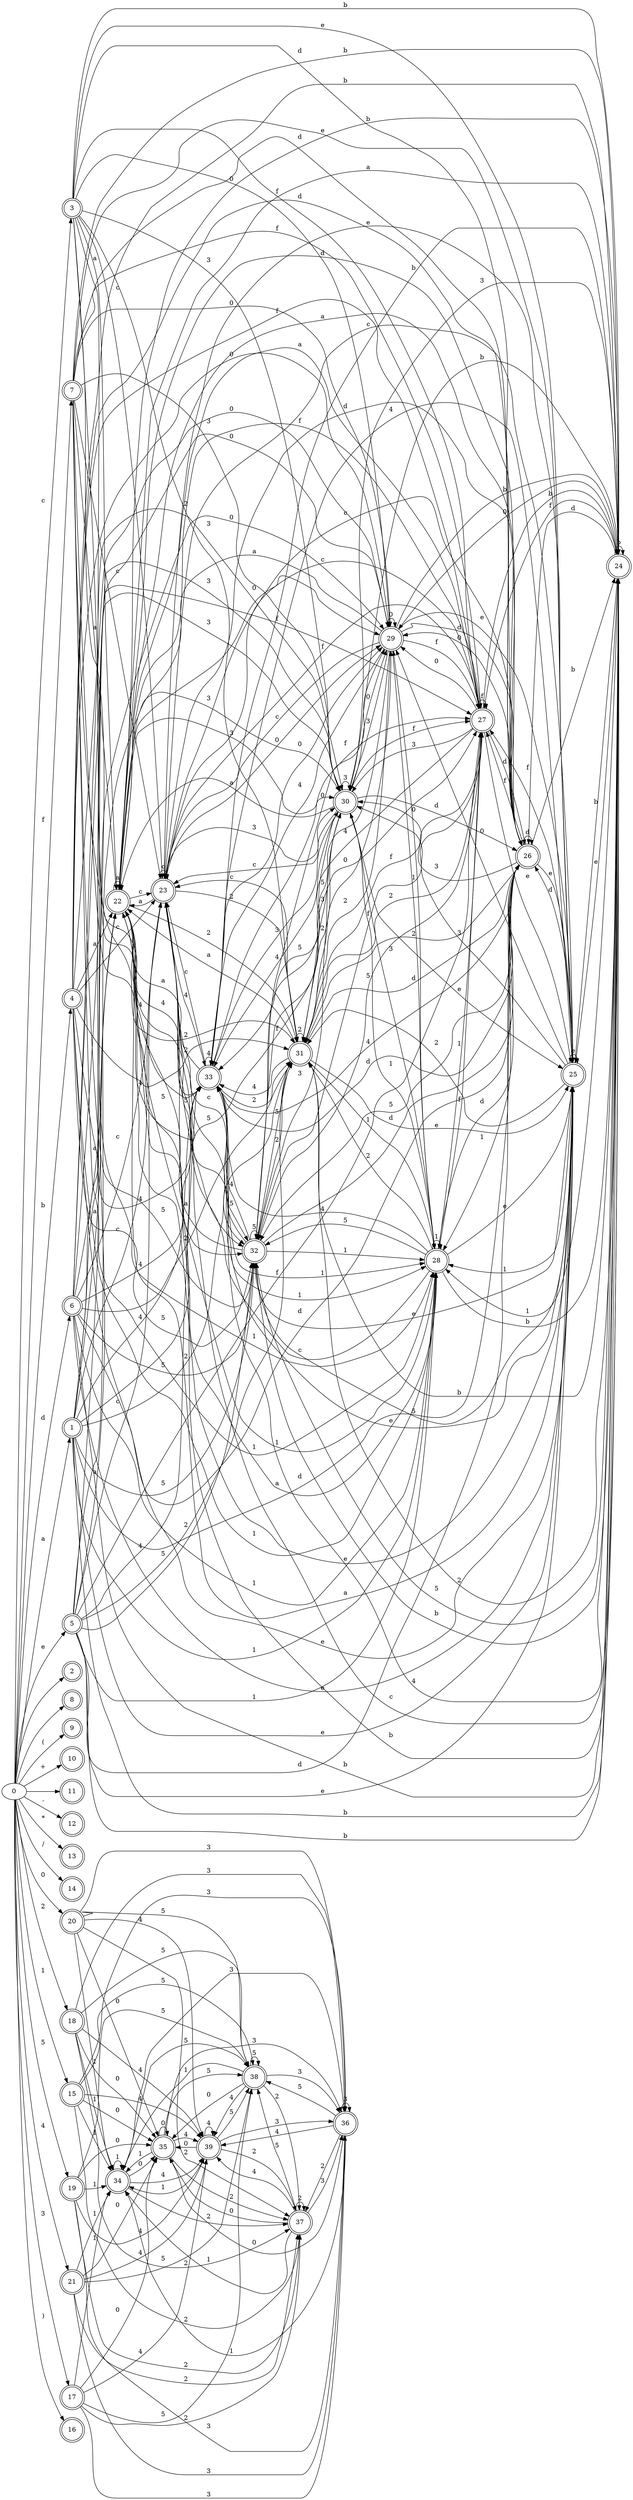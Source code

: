 digraph regex_dfa{
rankdir=LR;
	0 [label=0]
	0-> 1 [label="a"]
	0-> 2 [label=" "]
	0-> 3 [label="c"]
	0-> 4 [label="b"]
	0-> 5 [label="e"]
	0-> 6 [label="d"]
	0-> 7 [label="f"]
	0-> 8 [label="	"]
	0-> 9 [label="("]
	0-> 10 [label="+"]
	0-> 11 [label="
"]
	0-> 12 [label="-"]
	0-> 13 [label="*"]
	0-> 14 [label="/"]
	0-> 15 [label="1"]
	0-> 16 [label=")"]
	0-> 17 [label="3"]
	0-> 18 [label="2"]
	0-> 19 [label="5"]
	0-> 20 [label="0"]
	0-> 21 [label="4"]
	 1 [label="1", shape=doublecircle]
	1-> 22 [label="a"]
	1-> 23 [label="c"]
	1-> 24 [label="b"]
	1-> 25 [label="e"]
	1-> 26 [label="d"]
	1-> 27 [label="f"]
	1-> 28 [label="1"]
	1-> 29 [label="0"]
	1-> 30 [label="3"]
	1-> 31 [label="2"]
	1-> 32 [label="5"]
	1-> 33 [label="4"]
	 2 [label="2", shape=doublecircle]
	 3 [label="3", shape=doublecircle]
	3-> 22 [label="a"]
	3-> 23 [label="c"]
	3-> 24 [label="b"]
	3-> 25 [label="e"]
	3-> 26 [label="d"]
	3-> 27 [label="f"]
	3-> 28 [label="1"]
	3-> 29 [label="0"]
	3-> 30 [label="3"]
	3-> 31 [label="2"]
	3-> 32 [label="5"]
	3-> 33 [label="4"]
	 4 [label="4", shape=doublecircle]
	4-> 22 [label="a"]
	4-> 23 [label="c"]
	4-> 24 [label="b"]
	4-> 25 [label="e"]
	4-> 26 [label="d"]
	4-> 27 [label="f"]
	4-> 28 [label="1"]
	4-> 29 [label="0"]
	4-> 30 [label="3"]
	4-> 31 [label="2"]
	4-> 32 [label="5"]
	4-> 33 [label="4"]
	 5 [label="5", shape=doublecircle]
	5-> 22 [label="a"]
	5-> 23 [label="c"]
	5-> 24 [label="b"]
	5-> 25 [label="e"]
	5-> 26 [label="d"]
	5-> 27 [label="f"]
	5-> 28 [label="1"]
	5-> 29 [label="0"]
	5-> 30 [label="3"]
	5-> 31 [label="2"]
	5-> 32 [label="5"]
	5-> 33 [label="4"]
	 6 [label="6", shape=doublecircle]
	6-> 22 [label="a"]
	6-> 23 [label="c"]
	6-> 24 [label="b"]
	6-> 25 [label="e"]
	6-> 26 [label="d"]
	6-> 27 [label="f"]
	6-> 28 [label="1"]
	6-> 29 [label="0"]
	6-> 30 [label="3"]
	6-> 31 [label="2"]
	6-> 32 [label="5"]
	6-> 33 [label="4"]
	 7 [label="7", shape=doublecircle]
	7-> 22 [label="a"]
	7-> 23 [label="c"]
	7-> 24 [label="b"]
	7-> 25 [label="e"]
	7-> 26 [label="d"]
	7-> 27 [label="f"]
	7-> 28 [label="1"]
	7-> 29 [label="0"]
	7-> 30 [label="3"]
	7-> 31 [label="2"]
	7-> 32 [label="5"]
	7-> 33 [label="4"]
	 8 [label="8", shape=doublecircle]
	 9 [label="9", shape=doublecircle]
	 10 [label="10", shape=doublecircle]
	 11 [label="11", shape=doublecircle]
	 12 [label="12", shape=doublecircle]
	 13 [label="13", shape=doublecircle]
	 14 [label="14", shape=doublecircle]
	 15 [label="15", shape=doublecircle]
	15-> 34 [label="1"]
	15-> 35 [label="0"]
	15-> 36 [label="3"]
	15-> 37 [label="2"]
	15-> 38 [label="5"]
	15-> 39 [label="4"]
	 16 [label="16", shape=doublecircle]
	 17 [label="17", shape=doublecircle]
	17-> 34 [label="1"]
	17-> 35 [label="0"]
	17-> 36 [label="3"]
	17-> 37 [label="2"]
	17-> 38 [label="5"]
	17-> 39 [label="4"]
	 18 [label="18", shape=doublecircle]
	18-> 34 [label="1"]
	18-> 35 [label="0"]
	18-> 36 [label="3"]
	18-> 37 [label="2"]
	18-> 38 [label="5"]
	18-> 39 [label="4"]
	 19 [label="19", shape=doublecircle]
	19-> 34 [label="1"]
	19-> 35 [label="0"]
	19-> 36 [label="3"]
	19-> 37 [label="2"]
	19-> 38 [label="5"]
	19-> 39 [label="4"]
	 20 [label="20", shape=doublecircle]
	20-> 34 [label="1"]
	20-> 35 [label="0"]
	20-> 36 [label="3"]
	20-> 37 [label="2"]
	20-> 38 [label="5"]
	20-> 39 [label="4"]
	 21 [label="21", shape=doublecircle]
	21-> 34 [label="1"]
	21-> 35 [label="0"]
	21-> 36 [label="3"]
	21-> 37 [label="2"]
	21-> 38 [label="5"]
	21-> 39 [label="4"]
	 22 [label="22", shape=doublecircle]
	22-> 22 [label="a"]
	22-> 23 [label="c"]
	22-> 24 [label="b"]
	22-> 25 [label="e"]
	22-> 26 [label="d"]
	22-> 27 [label="f"]
	22-> 28 [label="1"]
	22-> 29 [label="0"]
	22-> 30 [label="3"]
	22-> 31 [label="2"]
	22-> 32 [label="5"]
	22-> 33 [label="4"]
	 23 [label="23", shape=doublecircle]
	23-> 22 [label="a"]
	23-> 23 [label="c"]
	23-> 24 [label="b"]
	23-> 25 [label="e"]
	23-> 26 [label="d"]
	23-> 27 [label="f"]
	23-> 28 [label="1"]
	23-> 29 [label="0"]
	23-> 30 [label="3"]
	23-> 31 [label="2"]
	23-> 32 [label="5"]
	23-> 33 [label="4"]
	 24 [label="24", shape=doublecircle]
	24-> 22 [label="a"]
	24-> 23 [label="c"]
	24-> 24 [label="b"]
	24-> 25 [label="e"]
	24-> 26 [label="d"]
	24-> 27 [label="f"]
	24-> 28 [label="1"]
	24-> 29 [label="0"]
	24-> 30 [label="3"]
	24-> 31 [label="2"]
	24-> 32 [label="5"]
	24-> 33 [label="4"]
	 25 [label="25", shape=doublecircle]
	25-> 22 [label="a"]
	25-> 23 [label="c"]
	25-> 24 [label="b"]
	25-> 25 [label="e"]
	25-> 26 [label="d"]
	25-> 27 [label="f"]
	25-> 28 [label="1"]
	25-> 29 [label="0"]
	25-> 30 [label="3"]
	25-> 31 [label="2"]
	25-> 32 [label="5"]
	25-> 33 [label="4"]
	 26 [label="26", shape=doublecircle]
	26-> 22 [label="a"]
	26-> 23 [label="c"]
	26-> 24 [label="b"]
	26-> 25 [label="e"]
	26-> 26 [label="d"]
	26-> 27 [label="f"]
	26-> 28 [label="1"]
	26-> 29 [label="0"]
	26-> 30 [label="3"]
	26-> 31 [label="2"]
	26-> 32 [label="5"]
	26-> 33 [label="4"]
	 27 [label="27", shape=doublecircle]
	27-> 22 [label="a"]
	27-> 23 [label="c"]
	27-> 24 [label="b"]
	27-> 25 [label="e"]
	27-> 26 [label="d"]
	27-> 27 [label="f"]
	27-> 28 [label="1"]
	27-> 29 [label="0"]
	27-> 30 [label="3"]
	27-> 31 [label="2"]
	27-> 32 [label="5"]
	27-> 33 [label="4"]
	 28 [label="28", shape=doublecircle]
	28-> 22 [label="a"]
	28-> 23 [label="c"]
	28-> 24 [label="b"]
	28-> 25 [label="e"]
	28-> 26 [label="d"]
	28-> 27 [label="f"]
	28-> 28 [label="1"]
	28-> 29 [label="0"]
	28-> 30 [label="3"]
	28-> 31 [label="2"]
	28-> 32 [label="5"]
	28-> 33 [label="4"]
	 29 [label="29", shape=doublecircle]
	29-> 22 [label="a"]
	29-> 23 [label="c"]
	29-> 24 [label="b"]
	29-> 25 [label="e"]
	29-> 26 [label="d"]
	29-> 27 [label="f"]
	29-> 28 [label="1"]
	29-> 29 [label="0"]
	29-> 30 [label="3"]
	29-> 31 [label="2"]
	29-> 32 [label="5"]
	29-> 33 [label="4"]
	 30 [label="30", shape=doublecircle]
	30-> 22 [label="a"]
	30-> 23 [label="c"]
	30-> 24 [label="b"]
	30-> 25 [label="e"]
	30-> 26 [label="d"]
	30-> 27 [label="f"]
	30-> 28 [label="1"]
	30-> 29 [label="0"]
	30-> 30 [label="3"]
	30-> 31 [label="2"]
	30-> 32 [label="5"]
	30-> 33 [label="4"]
	 31 [label="31", shape=doublecircle]
	31-> 22 [label="a"]
	31-> 23 [label="c"]
	31-> 24 [label="b"]
	31-> 25 [label="e"]
	31-> 26 [label="d"]
	31-> 27 [label="f"]
	31-> 28 [label="1"]
	31-> 29 [label="0"]
	31-> 30 [label="3"]
	31-> 31 [label="2"]
	31-> 32 [label="5"]
	31-> 33 [label="4"]
	 32 [label="32", shape=doublecircle]
	32-> 22 [label="a"]
	32-> 23 [label="c"]
	32-> 24 [label="b"]
	32-> 25 [label="e"]
	32-> 26 [label="d"]
	32-> 27 [label="f"]
	32-> 28 [label="1"]
	32-> 29 [label="0"]
	32-> 30 [label="3"]
	32-> 31 [label="2"]
	32-> 32 [label="5"]
	32-> 33 [label="4"]
	 33 [label="33", shape=doublecircle]
	33-> 22 [label="a"]
	33-> 23 [label="c"]
	33-> 24 [label="b"]
	33-> 25 [label="e"]
	33-> 26 [label="d"]
	33-> 27 [label="f"]
	33-> 28 [label="1"]
	33-> 29 [label="0"]
	33-> 30 [label="3"]
	33-> 31 [label="2"]
	33-> 32 [label="5"]
	33-> 33 [label="4"]
	 34 [label="34", shape=doublecircle]
	34-> 34 [label="1"]
	34-> 35 [label="0"]
	34-> 36 [label="3"]
	34-> 37 [label="2"]
	34-> 38 [label="5"]
	34-> 39 [label="4"]
	 35 [label="35", shape=doublecircle]
	35-> 34 [label="1"]
	35-> 35 [label="0"]
	35-> 36 [label="3"]
	35-> 37 [label="2"]
	35-> 38 [label="5"]
	35-> 39 [label="4"]
	 36 [label="36", shape=doublecircle]
	36-> 34 [label="1"]
	36-> 35 [label="0"]
	36-> 36 [label="3"]
	36-> 37 [label="2"]
	36-> 38 [label="5"]
	36-> 39 [label="4"]
	 37 [label="37", shape=doublecircle]
	37-> 34 [label="1"]
	37-> 35 [label="0"]
	37-> 36 [label="3"]
	37-> 37 [label="2"]
	37-> 38 [label="5"]
	37-> 39 [label="4"]
	 38 [label="38", shape=doublecircle]
	38-> 34 [label="1"]
	38-> 35 [label="0"]
	38-> 36 [label="3"]
	38-> 37 [label="2"]
	38-> 38 [label="5"]
	38-> 39 [label="4"]
	 39 [label="39", shape=doublecircle]
	39-> 34 [label="1"]
	39-> 35 [label="0"]
	39-> 36 [label="3"]
	39-> 37 [label="2"]
	39-> 38 [label="5"]
	39-> 39 [label="4"]
}
